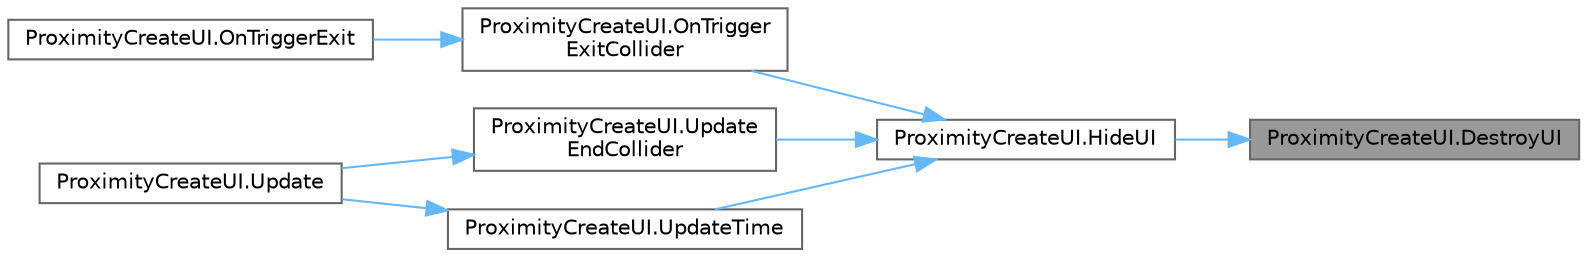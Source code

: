 digraph "ProximityCreateUI.DestroyUI"
{
 // LATEX_PDF_SIZE
  bgcolor="transparent";
  edge [fontname=Helvetica,fontsize=10,labelfontname=Helvetica,labelfontsize=10];
  node [fontname=Helvetica,fontsize=10,shape=box,height=0.2,width=0.4];
  rankdir="RL";
  Node1 [id="Node000001",label="ProximityCreateUI.DestroyUI",height=0.2,width=0.4,color="gray40", fillcolor="grey60", style="filled", fontcolor="black",tooltip=" "];
  Node1 -> Node2 [id="edge1_Node000001_Node000002",dir="back",color="steelblue1",style="solid",tooltip=" "];
  Node2 [id="Node000002",label="ProximityCreateUI.HideUI",height=0.2,width=0.4,color="grey40", fillcolor="white", style="filled",URL="$class_proximity_create_u_i.html#adbae3b8eddb2497a34eb0f01b74b7b72",tooltip=" "];
  Node2 -> Node3 [id="edge2_Node000002_Node000003",dir="back",color="steelblue1",style="solid",tooltip=" "];
  Node3 [id="Node000003",label="ProximityCreateUI.OnTrigger\lExitCollider",height=0.2,width=0.4,color="grey40", fillcolor="white", style="filled",URL="$class_proximity_create_u_i.html#a0e36f8ca3f15949be72ec1a77b7c6197",tooltip=" "];
  Node3 -> Node4 [id="edge3_Node000003_Node000004",dir="back",color="steelblue1",style="solid",tooltip=" "];
  Node4 [id="Node000004",label="ProximityCreateUI.OnTriggerExit",height=0.2,width=0.4,color="grey40", fillcolor="white", style="filled",URL="$class_proximity_create_u_i.html#ab2d713e0a857b7adb192a3caca24d2d0",tooltip=" "];
  Node2 -> Node5 [id="edge4_Node000002_Node000005",dir="back",color="steelblue1",style="solid",tooltip=" "];
  Node5 [id="Node000005",label="ProximityCreateUI.Update\lEndCollider",height=0.2,width=0.4,color="grey40", fillcolor="white", style="filled",URL="$class_proximity_create_u_i.html#a86705692db7ae2314c6f81a60c65cab6",tooltip=" "];
  Node5 -> Node6 [id="edge5_Node000005_Node000006",dir="back",color="steelblue1",style="solid",tooltip=" "];
  Node6 [id="Node000006",label="ProximityCreateUI.Update",height=0.2,width=0.4,color="grey40", fillcolor="white", style="filled",URL="$class_proximity_create_u_i.html#a1e98017784385967fc02b4d6e7e05bf3",tooltip=" "];
  Node2 -> Node7 [id="edge6_Node000002_Node000007",dir="back",color="steelblue1",style="solid",tooltip=" "];
  Node7 [id="Node000007",label="ProximityCreateUI.UpdateTime",height=0.2,width=0.4,color="grey40", fillcolor="white", style="filled",URL="$class_proximity_create_u_i.html#aa23b0ba468bdfebaa2ed830e953173fd",tooltip=" "];
  Node7 -> Node6 [id="edge7_Node000007_Node000006",dir="back",color="steelblue1",style="solid",tooltip=" "];
}
